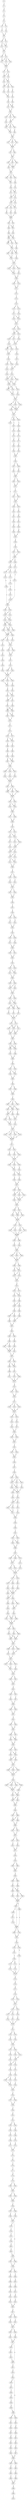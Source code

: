 strict digraph  {
	S0 -> S1 [ label = T ];
	S1 -> S2 [ label = G ];
	S2 -> S3 [ label = T ];
	S3 -> S4 [ label = A ];
	S4 -> S5 [ label = T ];
	S4 -> S6 [ label = C ];
	S5 -> S7 [ label = C ];
	S6 -> S8 [ label = T ];
	S7 -> S9 [ label = G ];
	S8 -> S9 [ label = G ];
	S9 -> S10 [ label = G ];
	S9 -> S11 [ label = A ];
	S10 -> S12 [ label = C ];
	S10 -> S13 [ label = T ];
	S11 -> S12 [ label = C ];
	S12 -> S14 [ label = T ];
	S13 -> S14 [ label = T ];
	S14 -> S15 [ label = C ];
	S14 -> S16 [ label = T ];
	S15 -> S17 [ label = G ];
	S15 -> S18 [ label = A ];
	S15 -> S19 [ label = C ];
	S16 -> S17 [ label = G ];
	S17 -> S20 [ label = T ];
	S18 -> S20 [ label = T ];
	S19 -> S20 [ label = T ];
	S20 -> S21 [ label = T ];
	S20 -> S22 [ label = C ];
	S21 -> S23 [ label = T ];
	S22 -> S24 [ label = G ];
	S22 -> S23 [ label = T ];
	S23 -> S25 [ label = T ];
	S23 -> S26 [ label = G ];
	S24 -> S25 [ label = T ];
	S25 -> S27 [ label = C ];
	S25 -> S28 [ label = T ];
	S25 -> S29 [ label = G ];
	S26 -> S27 [ label = C ];
	S27 -> S30 [ label = T ];
	S28 -> S31 [ label = G ];
	S29 -> S32 [ label = A ];
	S30 -> S33 [ label = C ];
	S31 -> S34 [ label = T ];
	S32 -> S33 [ label = C ];
	S33 -> S35 [ label = A ];
	S34 -> S36 [ label = C ];
	S35 -> S37 [ label = G ];
	S35 -> S38 [ label = A ];
	S36 -> S38 [ label = A ];
	S37 -> S39 [ label = T ];
	S38 -> S39 [ label = T ];
	S39 -> S40 [ label = G ];
	S39 -> S41 [ label = A ];
	S39 -> S42 [ label = T ];
	S40 -> S43 [ label = A ];
	S41 -> S43 [ label = A ];
	S42 -> S44 [ label = G ];
	S43 -> S45 [ label = G ];
	S43 -> S46 [ label = C ];
	S43 -> S47 [ label = A ];
	S44 -> S45 [ label = G ];
	S45 -> S48 [ label = C ];
	S46 -> S49 [ label = A ];
	S47 -> S48 [ label = C ];
	S48 -> S50 [ label = A ];
	S49 -> S50 [ label = A ];
	S50 -> S51 [ label = G ];
	S50 -> S52 [ label = C ];
	S50 -> S53 [ label = A ];
	S51 -> S54 [ label = A ];
	S52 -> S54 [ label = A ];
	S53 -> S54 [ label = A ];
	S54 -> S55 [ label = C ];
	S54 -> S56 [ label = A ];
	S55 -> S57 [ label = A ];
	S56 -> S57 [ label = A ];
	S57 -> S58 [ label = C ];
	S57 -> S59 [ label = G ];
	S57 -> S60 [ label = A ];
	S58 -> S61 [ label = T ];
	S58 -> S62 [ label = C ];
	S59 -> S61 [ label = T ];
	S60 -> S61 [ label = T ];
	S61 -> S63 [ label = T ];
	S62 -> S63 [ label = T ];
	S63 -> S64 [ label = T ];
	S63 -> S65 [ label = G ];
	S63 -> S66 [ label = C ];
	S64 -> S67 [ label = C ];
	S65 -> S68 [ label = T ];
	S66 -> S67 [ label = C ];
	S67 -> S69 [ label = A ];
	S68 -> S70 [ label = C ];
	S69 -> S71 [ label = A ];
	S69 -> S72 [ label = G ];
	S70 -> S71 [ label = A ];
	S71 -> S73 [ label = A ];
	S71 -> S74 [ label = G ];
	S72 -> S73 [ label = A ];
	S73 -> S75 [ label = A ];
	S74 -> S75 [ label = A ];
	S74 -> S76 [ label = G ];
	S75 -> S77 [ label = C ];
	S75 -> S78 [ label = G ];
	S75 -> S79 [ label = T ];
	S76 -> S77 [ label = C ];
	S77 -> S80 [ label = T ];
	S78 -> S81 [ label = C ];
	S79 -> S82 [ label = A ];
	S80 -> S83 [ label = T ];
	S81 -> S83 [ label = T ];
	S82 -> S83 [ label = T ];
	S83 -> S84 [ label = G ];
	S83 -> S85 [ label = T ];
	S84 -> S86 [ label = C ];
	S84 -> S87 [ label = G ];
	S85 -> S87 [ label = G ];
	S86 -> S88 [ label = C ];
	S87 -> S89 [ label = A ];
	S88 -> S90 [ label = A ];
	S88 -> S91 [ label = G ];
	S89 -> S90 [ label = A ];
	S89 -> S91 [ label = G ];
	S90 -> S92 [ label = T ];
	S90 -> S93 [ label = C ];
	S91 -> S93 [ label = C ];
	S91 -> S94 [ label = G ];
	S92 -> S95 [ label = C ];
	S93 -> S95 [ label = C ];
	S94 -> S96 [ label = T ];
	S95 -> S97 [ label = G ];
	S95 -> S98 [ label = C ];
	S95 -> S99 [ label = A ];
	S96 -> S97 [ label = G ];
	S97 -> S100 [ label = C ];
	S98 -> S101 [ label = T ];
	S99 -> S101 [ label = T ];
	S100 -> S102 [ label = T ];
	S101 -> S102 [ label = T ];
	S102 -> S103 [ label = G ];
	S102 -> S104 [ label = C ];
	S102 -> S105 [ label = T ];
	S103 -> S106 [ label = G ];
	S104 -> S107 [ label = A ];
	S105 -> S106 [ label = G ];
	S106 -> S108 [ label = A ];
	S107 -> S108 [ label = A ];
	S108 -> S109 [ label = G ];
	S108 -> S110 [ label = C ];
	S109 -> S111 [ label = G ];
	S110 -> S111 [ label = G ];
	S111 -> S112 [ label = T ];
	S112 -> S113 [ label = T ];
	S113 -> S114 [ label = C ];
	S114 -> S115 [ label = A ];
	S114 -> S116 [ label = C ];
	S115 -> S117 [ label = C ];
	S116 -> S118 [ label = T ];
	S117 -> S119 [ label = T ];
	S117 -> S120 [ label = C ];
	S118 -> S119 [ label = T ];
	S119 -> S121 [ label = T ];
	S120 -> S121 [ label = T ];
	S121 -> S122 [ label = G ];
	S121 -> S123 [ label = A ];
	S122 -> S124 [ label = A ];
	S122 -> S125 [ label = C ];
	S123 -> S124 [ label = A ];
	S124 -> S126 [ label = A ];
	S124 -> S127 [ label = G ];
	S125 -> S128 [ label = T ];
	S126 -> S129 [ label = A ];
	S127 -> S130 [ label = G ];
	S128 -> S130 [ label = G ];
	S129 -> S131 [ label = C ];
	S129 -> S132 [ label = A ];
	S130 -> S133 [ label = G ];
	S130 -> S131 [ label = C ];
	S131 -> S134 [ label = T ];
	S132 -> S134 [ label = T ];
	S133 -> S135 [ label = C ];
	S134 -> S136 [ label = G ];
	S135 -> S137 [ label = C ];
	S136 -> S138 [ label = C ];
	S136 -> S139 [ label = T ];
	S137 -> S140 [ label = A ];
	S138 -> S141 [ label = A ];
	S139 -> S142 [ label = C ];
	S140 -> S141 [ label = A ];
	S141 -> S143 [ label = C ];
	S142 -> S144 [ label = T ];
	S143 -> S145 [ label = A ];
	S143 -> S146 [ label = T ];
	S143 -> S147 [ label = G ];
	S144 -> S147 [ label = G ];
	S145 -> S148 [ label = G ];
	S146 -> S149 [ label = T ];
	S147 -> S149 [ label = T ];
	S147 -> S148 [ label = G ];
	S148 -> S150 [ label = G ];
	S148 -> S151 [ label = A ];
	S149 -> S152 [ label = T ];
	S149 -> S151 [ label = A ];
	S150 -> S153 [ label = G ];
	S151 -> S153 [ label = G ];
	S152 -> S154 [ label = A ];
	S153 -> S155 [ label = A ];
	S154 -> S155 [ label = A ];
	S155 -> S156 [ label = G ];
	S155 -> S157 [ label = A ];
	S155 -> S158 [ label = C ];
	S156 -> S159 [ label = G ];
	S156 -> S160 [ label = A ];
	S157 -> S160 [ label = A ];
	S158 -> S160 [ label = A ];
	S159 -> S161 [ label = A ];
	S160 -> S161 [ label = A ];
	S161 -> S162 [ label = G ];
	S161 -> S163 [ label = T ];
	S161 -> S164 [ label = A ];
	S162 -> S165 [ label = C ];
	S163 -> S166 [ label = A ];
	S164 -> S167 [ label = G ];
	S165 -> S168 [ label = A ];
	S166 -> S169 [ label = T ];
	S167 -> S170 [ label = G ];
	S168 -> S171 [ label = A ];
	S168 -> S172 [ label = G ];
	S169 -> S173 [ label = C ];
	S170 -> S174 [ label = A ];
	S171 -> S175 [ label = G ];
	S172 -> S176 [ label = A ];
	S173 -> S177 [ label = G ];
	S174 -> S178 [ label = A ];
	S175 -> S179 [ label = G ];
	S176 -> S180 [ label = A ];
	S177 -> S181 [ label = T ];
	S178 -> S182 [ label = G ];
	S179 -> S183 [ label = A ];
	S180 -> S184 [ label = T ];
	S181 -> S185 [ label = G ];
	S182 -> S186 [ label = C ];
	S183 -> S187 [ label = A ];
	S184 -> S188 [ label = C ];
	S184 -> S189 [ label = A ];
	S185 -> S190 [ label = A ];
	S186 -> S190 [ label = A ];
	S187 -> S191 [ label = C ];
	S188 -> S192 [ label = A ];
	S189 -> S192 [ label = A ];
	S189 -> S193 [ label = C ];
	S190 -> S194 [ label = C ];
	S191 -> S184 [ label = T ];
	S192 -> S195 [ label = A ];
	S192 -> S196 [ label = C ];
	S193 -> S196 [ label = C ];
	S194 -> S197 [ label = T ];
	S194 -> S198 [ label = A ];
	S195 -> S199 [ label = A ];
	S195 -> S200 [ label = G ];
	S196 -> S200 [ label = G ];
	S196 -> S199 [ label = A ];
	S197 -> S201 [ label = C ];
	S198 -> S202 [ label = A ];
	S199 -> S203 [ label = A ];
	S199 -> S204 [ label = G ];
	S200 -> S205 [ label = T ];
	S200 -> S204 [ label = G ];
	S201 -> S206 [ label = T ];
	S202 -> S206 [ label = T ];
	S203 -> S207 [ label = C ];
	S204 -> S208 [ label = T ];
	S204 -> S207 [ label = C ];
	S205 -> S207 [ label = C ];
	S206 -> S209 [ label = G ];
	S206 -> S210 [ label = T ];
	S207 -> S211 [ label = A ];
	S207 -> S212 [ label = C ];
	S208 -> S213 [ label = G ];
	S209 -> S214 [ label = A ];
	S210 -> S214 [ label = A ];
	S211 -> S215 [ label = T ];
	S212 -> S216 [ label = A ];
	S213 -> S216 [ label = A ];
	S214 -> S217 [ label = T ];
	S215 -> S218 [ label = C ];
	S216 -> S219 [ label = G ];
	S216 -> S220 [ label = A ];
	S217 -> S221 [ label = G ];
	S217 -> S222 [ label = T ];
	S218 -> S223 [ label = A ];
	S219 -> S224 [ label = G ];
	S220 -> S224 [ label = G ];
	S221 -> S225 [ label = G ];
	S222 -> S225 [ label = G ];
	S223 -> S226 [ label = T ];
	S224 -> S227 [ label = A ];
	S225 -> S228 [ label = G ];
	S225 -> S229 [ label = T ];
	S226 -> S230 [ label = C ];
	S227 -> S231 [ label = G ];
	S228 -> S232 [ label = A ];
	S229 -> S233 [ label = T ];
	S230 -> S234 [ label = C ];
	S231 -> S235 [ label = G ];
	S231 -> S236 [ label = A ];
	S232 -> S237 [ label = C ];
	S233 -> S238 [ label = A ];
	S234 -> S239 [ label = A ];
	S235 -> S239 [ label = A ];
	S236 -> S239 [ label = A ];
	S237 -> S240 [ label = A ];
	S238 -> S241 [ label = T ];
	S239 -> S242 [ label = T ];
	S239 -> S243 [ label = A ];
	S239 -> S244 [ label = C ];
	S240 -> S245 [ label = G ];
	S241 -> S246 [ label = C ];
	S242 -> S247 [ label = G ];
	S243 -> S247 [ label = G ];
	S244 -> S248 [ label = A ];
	S245 -> S249 [ label = C ];
	S246 -> S250 [ label = A ];
	S247 -> S251 [ label = A ];
	S248 -> S252 [ label = G ];
	S249 -> S253 [ label = A ];
	S250 -> S253 [ label = A ];
	S251 -> S254 [ label = C ];
	S251 -> S255 [ label = T ];
	S252 -> S254 [ label = C ];
	S253 -> S256 [ label = G ];
	S254 -> S257 [ label = T ];
	S254 -> S258 [ label = T ];
	S255 -> S258 [ label = T ];
	S256 -> S259 [ label = A ];
	S257 -> S260 [ label = C ];
	S258 -> S261 [ label = T ];
	S259 -> S262 [ label = T ];
	S259 -> S263 [ label = C ];
	S260 -> S264 [ label = C ];
	S260 -> S265 [ label = T ];
	S261 -> S264 [ label = C ];
	S261 -> S265 [ label = T ];
	S262 -> S266 [ label = T ];
	S263 -> S266 [ label = T ];
	S264 -> S267 [ label = C ];
	S264 -> S268 [ label = T ];
	S265 -> S268 [ label = T ];
	S266 -> S165 [ label = C ];
	S266 -> S269 [ label = G ];
	S267 -> S270 [ label = C ];
	S268 -> S270 [ label = C ];
	S269 -> S271 [ label = G ];
	S270 -> S272 [ label = C ];
	S271 -> S273 [ label = C ];
	S272 -> S274 [ label = T ];
	S273 -> S275 [ label = T ];
	S274 -> S276 [ label = T ];
	S274 -> S277 [ label = A ];
	S275 -> S191 [ label = C ];
	S276 -> S278 [ label = T ];
	S276 -> S279 [ label = C ];
	S277 -> S279 [ label = C ];
	S278 -> S280 [ label = A ];
	S279 -> S281 [ label = T ];
	S280 -> S282 [ label = A ];
	S281 -> S283 [ label = C ];
	S282 -> S284 [ label = T ];
	S283 -> S285 [ label = C ];
	S284 -> S286 [ label = G ];
	S284 -> S287 [ label = A ];
	S285 -> S286 [ label = G ];
	S286 -> S288 [ label = T ];
	S287 -> S288 [ label = T ];
	S288 -> S289 [ label = A ];
	S288 -> S290 [ label = G ];
	S288 -> S291 [ label = T ];
	S289 -> S292 [ label = T ];
	S290 -> S293 [ label = A ];
	S291 -> S294 [ label = C ];
	S292 -> S295 [ label = C ];
	S293 -> S295 [ label = C ];
	S294 -> S295 [ label = C ];
	S295 -> S296 [ label = T ];
	S295 -> S297 [ label = G ];
	S296 -> S298 [ label = C ];
	S296 -> S299 [ label = T ];
	S296 -> S300 [ label = G ];
	S297 -> S298 [ label = C ];
	S298 -> S301 [ label = T ];
	S299 -> S301 [ label = T ];
	S300 -> S301 [ label = T ];
	S301 -> S302 [ label = G ];
	S301 -> S303 [ label = C ];
	S302 -> S304 [ label = T ];
	S302 -> S305 [ label = A ];
	S303 -> S304 [ label = T ];
	S304 -> S306 [ label = T ];
	S305 -> S306 [ label = T ];
	S306 -> S307 [ label = T ];
	S306 -> S308 [ label = C ];
	S307 -> S309 [ label = G ];
	S308 -> S309 [ label = G ];
	S309 -> S310 [ label = A ];
	S310 -> S311 [ label = A ];
	S310 -> S312 [ label = G ];
	S311 -> S313 [ label = C ];
	S311 -> S314 [ label = A ];
	S312 -> S313 [ label = C ];
	S313 -> S315 [ label = C ];
	S313 -> S316 [ label = G ];
	S314 -> S317 [ label = A ];
	S315 -> S318 [ label = C ];
	S316 -> S318 [ label = C ];
	S317 -> S319 [ label = A ];
	S318 -> S320 [ label = A ];
	S318 -> S321 [ label = G ];
	S319 -> S321 [ label = G ];
	S320 -> S322 [ label = A ];
	S320 -> S323 [ label = G ];
	S321 -> S322 [ label = A ];
	S322 -> S324 [ label = C ];
	S322 -> S325 [ label = G ];
	S323 -> S324 [ label = C ];
	S324 -> S326 [ label = T ];
	S325 -> S326 [ label = T ];
	S326 -> S327 [ label = G ];
	S327 -> S328 [ label = C ];
	S327 -> S329 [ label = T ];
	S328 -> S330 [ label = A ];
	S329 -> S331 [ label = C ];
	S330 -> S332 [ label = T ];
	S331 -> S332 [ label = T ];
	S332 -> S333 [ label = T ];
	S332 -> S334 [ label = C ];
	S333 -> S335 [ label = C ];
	S334 -> S335 [ label = C ];
	S335 -> S336 [ label = C ];
	S336 -> S337 [ label = T ];
	S337 -> S338 [ label = A ];
	S338 -> S339 [ label = A ];
	S338 -> S340 [ label = C ];
	S339 -> S341 [ label = A ];
	S340 -> S342 [ label = G ];
	S341 -> S343 [ label = C ];
	S342 -> S343 [ label = C ];
	S343 -> S344 [ label = C ];
	S344 -> S345 [ label = A ];
	S344 -> S346 [ label = C ];
	S345 -> S347 [ label = A ];
	S346 -> S348 [ label = G ];
	S347 -> S349 [ label = A ];
	S348 -> S349 [ label = A ];
	S349 -> S350 [ label = G ];
	S349 -> S351 [ label = A ];
	S350 -> S352 [ label = C ];
	S351 -> S352 [ label = C ];
	S352 -> S353 [ label = T ];
	S353 -> S354 [ label = C ];
	S353 -> S355 [ label = G ];
	S354 -> S356 [ label = C ];
	S354 -> S357 [ label = T ];
	S355 -> S356 [ label = C ];
	S356 -> S358 [ label = T ];
	S357 -> S358 [ label = T ];
	S358 -> S359 [ label = T ];
	S358 -> S360 [ label = G ];
	S359 -> S361 [ label = C ];
	S360 -> S361 [ label = C ];
	S360 -> S362 [ label = T ];
	S361 -> S363 [ label = T ];
	S362 -> S363 [ label = T ];
	S363 -> S364 [ label = G ];
	S363 -> S365 [ label = C ];
	S364 -> S366 [ label = T ];
	S365 -> S367 [ label = C ];
	S365 -> S366 [ label = T ];
	S366 -> S368 [ label = C ];
	S366 -> S369 [ label = A ];
	S366 -> S370 [ label = T ];
	S367 -> S369 [ label = A ];
	S368 -> S371 [ label = T ];
	S369 -> S372 [ label = C ];
	S370 -> S373 [ label = G ];
	S371 -> S374 [ label = A ];
	S372 -> S374 [ label = A ];
	S373 -> S374 [ label = A ];
	S374 -> S375 [ label = A ];
	S374 -> S376 [ label = C ];
	S375 -> S377 [ label = A ];
	S375 -> S378 [ label = T ];
	S375 -> S379 [ label = G ];
	S376 -> S379 [ label = G ];
	S377 -> S380 [ label = A ];
	S378 -> S381 [ label = T ];
	S379 -> S381 [ label = T ];
	S379 -> S380 [ label = A ];
	S380 -> S382 [ label = C ];
	S381 -> S382 [ label = C ];
	S382 -> S383 [ label = C ];
	S382 -> S384 [ label = A ];
	S383 -> S385 [ label = T ];
	S383 -> S386 [ label = G ];
	S384 -> S386 [ label = G ];
	S384 -> S385 [ label = T ];
	S385 -> S387 [ label = G ];
	S386 -> S388 [ label = T ];
	S387 -> S389 [ label = G ];
	S388 -> S389 [ label = G ];
	S389 -> S390 [ label = G ];
	S390 -> S391 [ label = T ];
	S390 -> S392 [ label = C ];
	S391 -> S393 [ label = T ];
	S391 -> S394 [ label = G ];
	S392 -> S393 [ label = T ];
	S393 -> S395 [ label = C ];
	S394 -> S395 [ label = C ];
	S395 -> S396 [ label = C ];
	S396 -> S397 [ label = T ];
	S396 -> S398 [ label = A ];
	S397 -> S399 [ label = C ];
	S398 -> S399 [ label = C ];
	S399 -> S400 [ label = T ];
	S400 -> S401 [ label = C ];
	S400 -> S402 [ label = G ];
	S400 -> S403 [ label = A ];
	S401 -> S404 [ label = A ];
	S401 -> S405 [ label = C ];
	S402 -> S406 [ label = G ];
	S403 -> S406 [ label = G ];
	S404 -> S407 [ label = G ];
	S405 -> S408 [ label = T ];
	S406 -> S409 [ label = C ];
	S406 -> S407 [ label = G ];
	S407 -> S410 [ label = T ];
	S407 -> S411 [ label = A ];
	S408 -> S412 [ label = G ];
	S409 -> S412 [ label = G ];
	S410 -> S413 [ label = A ];
	S411 -> S413 [ label = A ];
	S412 -> S414 [ label = G ];
	S413 -> S415 [ label = T ];
	S414 -> S415 [ label = T ];
	S415 -> S416 [ label = T ];
	S415 -> S417 [ label = C ];
	S415 -> S418 [ label = A ];
	S415 -> S419 [ label = G ];
	S416 -> S420 [ label = A ];
	S417 -> S420 [ label = A ];
	S418 -> S420 [ label = A ];
	S419 -> S420 [ label = A ];
	S420 -> S421 [ label = T ];
	S421 -> S422 [ label = T ];
	S421 -> S423 [ label = C ];
	S422 -> S424 [ label = C ];
	S423 -> S425 [ label = T ];
	S423 -> S426 [ label = A ];
	S424 -> S427 [ label = T ];
	S425 -> S427 [ label = T ];
	S426 -> S427 [ label = T ];
	S427 -> S428 [ label = T ];
	S427 -> S429 [ label = G ];
	S427 -> S430 [ label = C ];
	S428 -> S431 [ label = G ];
	S429 -> S431 [ label = G ];
	S430 -> S432 [ label = A ];
	S431 -> S433 [ label = T ];
	S431 -> S434 [ label = C ];
	S432 -> S434 [ label = C ];
	S433 -> S435 [ label = G ];
	S434 -> S436 [ label = C ];
	S435 -> S437 [ label = A ];
	S436 -> S437 [ label = A ];
	S437 -> S438 [ label = T ];
	S437 -> S439 [ label = C ];
	S438 -> S440 [ label = A ];
	S438 -> S441 [ label = C ];
	S438 -> S442 [ label = T ];
	S439 -> S440 [ label = A ];
	S440 -> S443 [ label = C ];
	S440 -> S444 [ label = T ];
	S441 -> S443 [ label = C ];
	S442 -> S443 [ label = C ];
	S443 -> S445 [ label = T ];
	S444 -> S445 [ label = T ];
	S445 -> S446 [ label = A ];
	S445 -> S447 [ label = G ];
	S446 -> S448 [ label = G ];
	S446 -> S449 [ label = C ];
	S447 -> S448 [ label = G ];
	S447 -> S450 [ label = A ];
	S448 -> S451 [ label = T ];
	S449 -> S451 [ label = T ];
	S450 -> S451 [ label = T ];
	S451 -> S452 [ label = G ];
	S451 -> S453 [ label = C ];
	S452 -> S454 [ label = G ];
	S452 -> S455 [ label = C ];
	S453 -> S456 [ label = A ];
	S453 -> S457 [ label = T ];
	S454 -> S458 [ label = T ];
	S455 -> S458 [ label = T ];
	S456 -> S458 [ label = T ];
	S457 -> S458 [ label = T ];
	S458 -> S459 [ label = G ];
	S458 -> S460 [ label = C ];
	S459 -> S461 [ label = C ];
	S460 -> S462 [ label = A ];
	S461 -> S463 [ label = T ];
	S462 -> S463 [ label = T ];
	S463 -> S464 [ label = A ];
	S463 -> S465 [ label = G ];
	S463 -> S466 [ label = T ];
	S464 -> S467 [ label = G ];
	S465 -> S467 [ label = G ];
	S466 -> S467 [ label = G ];
	S467 -> S468 [ label = G ];
	S467 -> S469 [ label = T ];
	S468 -> S470 [ label = A ];
	S468 -> S471 [ label = C ];
	S469 -> S471 [ label = C ];
	S470 -> S472 [ label = C ];
	S471 -> S472 [ label = C ];
	S471 -> S473 [ label = T ];
	S472 -> S474 [ label = T ];
	S473 -> S474 [ label = T ];
	S474 -> S475 [ label = G ];
	S475 -> S476 [ label = T ];
	S475 -> S477 [ label = G ];
	S476 -> S478 [ label = T ];
	S476 -> S479 [ label = C ];
	S477 -> S478 [ label = T ];
	S478 -> S480 [ label = G ];
	S479 -> S481 [ label = C ];
	S480 -> S482 [ label = T ];
	S480 -> S483 [ label = G ];
	S481 -> S482 [ label = T ];
	S482 -> S484 [ label = C ];
	S483 -> S485 [ label = T ];
	S484 -> S486 [ label = C ];
	S484 -> S487 [ label = A ];
	S485 -> S488 [ label = G ];
	S486 -> S489 [ label = T ];
	S487 -> S490 [ label = G ];
	S488 -> S489 [ label = T ];
	S489 -> S491 [ label = C ];
	S490 -> S491 [ label = C ];
	S491 -> S492 [ label = C ];
	S492 -> S493 [ label = T ];
	S492 -> S494 [ label = A ];
	S493 -> S495 [ label = T ];
	S494 -> S496 [ label = A ];
	S495 -> S497 [ label = C ];
	S495 -> S498 [ label = T ];
	S496 -> S499 [ label = G ];
	S497 -> S500 [ label = C ];
	S498 -> S500 [ label = C ];
	S499 -> S501 [ label = G ];
	S499 -> S500 [ label = C ];
	S500 -> S502 [ label = T ];
	S501 -> S502 [ label = T ];
	S502 -> S503 [ label = G ];
	S502 -> S504 [ label = A ];
	S503 -> S505 [ label = A ];
	S503 -> S506 [ label = G ];
	S504 -> S505 [ label = A ];
	S505 -> S507 [ label = T ];
	S506 -> S508 [ label = C ];
	S507 -> S509 [ label = G ];
	S507 -> S510 [ label = T ];
	S508 -> S511 [ label = C ];
	S509 -> S512 [ label = C ];
	S510 -> S512 [ label = C ];
	S511 -> S512 [ label = C ];
	S512 -> S513 [ label = A ];
	S513 -> S514 [ label = A ];
	S513 -> S515 [ label = G ];
	S514 -> S516 [ label = C ];
	S515 -> S516 [ label = C ];
	S516 -> S517 [ label = T ];
	S517 -> S518 [ label = T ];
	S517 -> S519 [ label = C ];
	S517 -> S520 [ label = G ];
	S518 -> S521 [ label = A ];
	S519 -> S521 [ label = A ];
	S520 -> S521 [ label = A ];
	S521 -> S522 [ label = A ];
	S521 -> S523 [ label = G ];
	S522 -> S524 [ label = A ];
	S523 -> S525 [ label = G ];
	S524 -> S526 [ label = A ];
	S525 -> S527 [ label = C ];
	S526 -> S528 [ label = T ];
	S527 -> S528 [ label = T ];
	S528 -> S529 [ label = C ];
	S528 -> S530 [ label = G ];
	S529 -> S531 [ label = C ];
	S530 -> S531 [ label = C ];
	S531 -> S532 [ label = T ];
	S532 -> S533 [ label = G ];
	S532 -> S534 [ label = T ];
	S533 -> S535 [ label = G ];
	S534 -> S535 [ label = G ];
	S535 -> S536 [ label = T ];
	S536 -> S537 [ label = G ];
	S537 -> S538 [ label = T ];
	S538 -> S539 [ label = C ];
	S538 -> S540 [ label = G ];
	S539 -> S541 [ label = A ];
	S539 -> S542 [ label = T ];
	S539 -> S543 [ label = C ];
	S540 -> S543 [ label = C ];
	S541 -> S544 [ label = G ];
	S542 -> S545 [ label = T ];
	S543 -> S544 [ label = G ];
	S543 -> S546 [ label = A ];
	S544 -> S547 [ label = C ];
	S544 -> S548 [ label = A ];
	S545 -> S547 [ label = C ];
	S546 -> S547 [ label = C ];
	S547 -> S549 [ label = A ];
	S548 -> S550 [ label = G ];
	S549 -> S551 [ label = T ];
	S549 -> S552 [ label = C ];
	S550 -> S552 [ label = C ];
	S551 -> S553 [ label = C ];
	S552 -> S554 [ label = A ];
	S552 -> S555 [ label = T ];
	S553 -> S556 [ label = C ];
	S554 -> S557 [ label = G ];
	S555 -> S557 [ label = G ];
	S556 -> S558 [ label = T ];
	S557 -> S558 [ label = T ];
	S558 -> S559 [ label = T ];
	S559 -> S560 [ label = C ];
	S560 -> S561 [ label = T ];
	S561 -> S562 [ label = A ];
	S561 -> S563 [ label = T ];
	S562 -> S564 [ label = C ];
	S562 -> S565 [ label = T ];
	S563 -> S564 [ label = C ];
	S564 -> S566 [ label = C ];
	S565 -> S566 [ label = C ];
	S566 -> S567 [ label = C ];
	S567 -> S568 [ label = A ];
	S567 -> S569 [ label = C ];
	S567 -> S570 [ label = T ];
	S568 -> S571 [ label = A ];
	S569 -> S571 [ label = A ];
	S570 -> S572 [ label = G ];
	S571 -> S573 [ label = G ];
	S571 -> S574 [ label = T ];
	S572 -> S575 [ label = A ];
	S573 -> S576 [ label = C ];
	S574 -> S576 [ label = C ];
	S575 -> S576 [ label = C ];
	S576 -> S577 [ label = G ];
	S576 -> S578 [ label = A ];
	S577 -> S579 [ label = T ];
	S577 -> S580 [ label = C ];
	S578 -> S581 [ label = A ];
	S579 -> S582 [ label = G ];
	S580 -> S583 [ label = C ];
	S581 -> S584 [ label = T ];
	S582 -> S585 [ label = C ];
	S582 -> S586 [ label = G ];
	S583 -> S586 [ label = G ];
	S584 -> S586 [ label = G ];
	S585 -> S587 [ label = A ];
	S586 -> S588 [ label = C ];
	S586 -> S587 [ label = A ];
	S587 -> S589 [ label = G ];
	S588 -> S590 [ label = C ];
	S588 -> S591 [ label = T ];
	S589 -> S592 [ label = A ];
	S590 -> S593 [ label = G ];
	S591 -> S593 [ label = G ];
	S592 -> S594 [ label = G ];
	S593 -> S595 [ label = A ];
	S594 -> S596 [ label = G ];
	S594 -> S597 [ label = A ];
	S595 -> S596 [ label = G ];
	S595 -> S598 [ label = T ];
	S596 -> S599 [ label = G ];
	S597 -> S599 [ label = G ];
	S598 -> S599 [ label = G ];
	S599 -> S600 [ label = A ];
	S599 -> S601 [ label = C ];
	S600 -> S602 [ label = G ];
	S601 -> S603 [ label = C ];
	S601 -> S604 [ label = A ];
	S602 -> S605 [ label = C ];
	S602 -> S606 [ label = A ];
	S603 -> S606 [ label = A ];
	S604 -> S605 [ label = C ];
	S605 -> S607 [ label = G ];
	S606 -> S607 [ label = G ];
	S607 -> S608 [ label = C ];
	S607 -> S609 [ label = G ];
	S607 -> S610 [ label = A ];
	S608 -> S611 [ label = A ];
	S609 -> S612 [ label = G ];
	S610 -> S612 [ label = G ];
	S611 -> S613 [ label = T ];
	S612 -> S613 [ label = T ];
	S613 -> S614 [ label = C ];
	S613 -> S615 [ label = G ];
	S613 -> S616 [ label = T ];
	S614 -> S617 [ label = C ];
	S615 -> S618 [ label = G ];
	S616 -> S617 [ label = C ];
	S617 -> S619 [ label = A ];
	S618 -> S619 [ label = A ];
	S619 -> S620 [ label = G ];
	S619 -> S621 [ label = A ];
	S620 -> S622 [ label = T ];
	S621 -> S622 [ label = T ];
	S622 -> S623 [ label = A ];
	S623 -> S624 [ label = C ];
	S623 -> S625 [ label = T ];
	S624 -> S626 [ label = C ];
	S625 -> S627 [ label = T ];
	S626 -> S628 [ label = T ];
	S627 -> S628 [ label = T ];
	S628 -> S629 [ label = G ];
	S628 -> S630 [ label = A ];
	S629 -> S631 [ label = C ];
	S630 -> S631 [ label = C ];
	S631 -> S632 [ label = A ];
	S632 -> S633 [ label = T ];
	S632 -> S634 [ label = C ];
	S633 -> S635 [ label = G ];
	S634 -> S635 [ label = G ];
	S635 -> S636 [ label = C ];
	S635 -> S637 [ label = A ];
	S636 -> S638 [ label = A ];
	S636 -> S639 [ label = C ];
	S637 -> S639 [ label = C ];
	S638 -> S640 [ label = A ];
	S639 -> S640 [ label = A ];
	S640 -> S641 [ label = A ];
	S640 -> S642 [ label = G ];
	S641 -> S643 [ label = G ];
	S641 -> S644 [ label = A ];
	S642 -> S644 [ label = A ];
	S643 -> S645 [ label = C ];
	S644 -> S646 [ label = A ];
	S644 -> S645 [ label = C ];
	S645 -> S647 [ label = T ];
	S646 -> S647 [ label = T ];
	S647 -> S648 [ label = A ];
	S647 -> S649 [ label = C ];
	S647 -> S650 [ label = T ];
	S648 -> S651 [ label = C ];
	S649 -> S651 [ label = C ];
	S650 -> S651 [ label = C ];
	S651 -> S652 [ label = T ];
	S652 -> S653 [ label = G ];
	S652 -> S654 [ label = A ];
	S652 -> S655 [ label = C ];
	S652 -> S656 [ label = T ];
	S653 -> S657 [ label = A ];
	S654 -> S657 [ label = A ];
	S655 -> S657 [ label = A ];
	S656 -> S658 [ label = C ];
	S657 -> S659 [ label = A ];
	S657 -> S660 [ label = G ];
	S658 -> S660 [ label = G ];
	S659 -> S661 [ label = G ];
	S660 -> S662 [ label = A ];
	S660 -> S661 [ label = G ];
	S661 -> S663 [ label = A ];
	S662 -> S663 [ label = A ];
	S663 -> S664 [ label = A ];
	S664 -> S665 [ label = A ];
	S664 -> S666 [ label = G ];
	S665 -> S667 [ label = A ];
	S666 -> S668 [ label = C ];
	S666 -> S667 [ label = A ];
	S667 -> S669 [ label = G ];
	S668 -> S669 [ label = G ];
	S669 -> S670 [ label = A ];
	S669 -> S671 [ label = G ];
	S670 -> S672 [ label = T ];
	S671 -> S672 [ label = T ];
	S672 -> S673 [ label = C ];
	S672 -> S674 [ label = T ];
	S673 -> S675 [ label = A ];
	S674 -> S676 [ label = G ];
	S675 -> S677 [ label = A ];
	S676 -> S677 [ label = A ];
	S677 -> S678 [ label = A ];
	S678 -> S679 [ label = G ];
	S679 -> S680 [ label = C ];
	S679 -> S681 [ label = A ];
	S680 -> S682 [ label = A ];
	S681 -> S682 [ label = A ];
	S682 -> S683 [ label = G ];
	S683 -> S684 [ label = C ];
	S683 -> S686 [ label = A ];
	S684 -> S687 [ label = C ];
	S686 -> S688 [ label = G ];
	S687 -> S689 [ label = A ];
	S687 -> S690 [ label = C ];
	S688 -> S689 [ label = A ];
	S689 -> S691 [ label = G ];
	S689 -> S692 [ label = T ];
	S690 -> S693 [ label = C ];
	S691 -> S694 [ label = T ];
	S692 -> S694 [ label = T ];
	S693 -> S694 [ label = T ];
	S694 -> S695 [ label = A ];
	S694 -> S696 [ label = G ];
	S695 -> S697 [ label = G ];
	S695 -> S698 [ label = T ];
	S696 -> S697 [ label = G ];
	S697 -> S699 [ label = G ];
	S697 -> S700 [ label = C ];
	S698 -> S701 [ label = G ];
	S699 -> S702 [ label = A ];
	S700 -> S702 [ label = A ];
	S701 -> S703 [ label = T ];
	S702 -> S704 [ label = G ];
	S703 -> S697 [ label = G ];
	S704 -> S705 [ label = A ];
	S704 -> S706 [ label = T ];
	S705 -> S707 [ label = A ];
	S706 -> S708 [ label = G ];
	S707 -> S709 [ label = G ];
	S708 -> S710 [ label = A ];
	S709 -> S711 [ label = A ];
	S709 -> S712 [ label = T ];
	S710 -> S713 [ label = A ];
	S711 -> S714 [ label = A ];
	S712 -> S715 [ label = C ];
	S713 -> S716 [ label = A ];
	S714 -> S710 [ label = A ];
	S715 -> S710 [ label = A ];
	S716 -> S717 [ label = A ];
	S717 -> S718 [ label = G ];
	S718 -> S719 [ label = G ];
	S718 -> S720 [ label = C ];
	S719 -> S721 [ label = A ];
	S720 -> S721 [ label = A ];
	S721 -> S722 [ label = A ];
	S721 -> S723 [ label = C ];
	S722 -> S724 [ label = G ];
	S722 -> S725 [ label = T ];
	S723 -> S726 [ label = A ];
	S724 -> S727 [ label = C ];
	S725 -> S728 [ label = T ];
	S726 -> S729 [ label = G ];
	S727 -> S730 [ label = T ];
	S728 -> S730 [ label = T ];
	S729 -> S730 [ label = T ];
	S730 -> S731 [ label = G ];
	S731 -> S732 [ label = A ];
	S731 -> S733 [ label = G ];
	S732 -> S734 [ label = G ];
	S733 -> S735 [ label = T ];
	S734 -> S736 [ label = T ];
	S735 -> S736 [ label = T ];
	S736 -> S737 [ label = C ];
	S736 -> S738 [ label = G ];
	S737 -> S739 [ label = T ];
	S738 -> S740 [ label = C ];
	S738 -> S741 [ label = G ];
	S739 -> S742 [ label = G ];
	S740 -> S743 [ label = A ];
	S741 -> S743 [ label = A ];
	S742 -> S744 [ label = T ];
	S743 -> S745 [ label = C ];
	S743 -> S744 [ label = T ];
	S744 -> S746 [ label = A ];
	S745 -> S747 [ label = T ];
	S746 -> S748 [ label = C ];
	S747 -> S749 [ label = T ];
	S748 -> S750 [ label = T ];
	S748 -> S751 [ label = C ];
	S749 -> S752 [ label = G ];
	S750 -> S753 [ label = T ];
	S751 -> S753 [ label = T ];
	S752 -> S754 [ label = C ];
	S753 -> S755 [ label = T ];
	S754 -> S755 [ label = T ];
	S755 -> S756 [ label = A ];
	S756 -> S757 [ label = C ];
	S756 -> S758 [ label = A ];
	S757 -> S759 [ label = A ];
	S758 -> S759 [ label = A ];
	S759 -> S760 [ label = A ];
	S760 -> S761 [ label = A ];
	S761 -> S762 [ label = G ];
	S762 -> S763 [ label = A ];
	S762 -> S764 [ label = A ];
	S763 -> S765 [ label = T ];
	S764 -> S766 [ label = A ];
	S765 -> S767 [ label = T ];
	S766 -> S768 [ label = A ];
	S767 -> S769 [ label = C ];
	S768 -> S770 [ label = A ];
	S769 -> S771 [ label = A ];
	S770 -> S772 [ label = G ];
	S771 -> S773 [ label = T ];
	S772 -> S773 [ label = T ];
	S773 -> S774 [ label = T ];
	S774 -> S775 [ label = T ];
	S775 -> S776 [ label = C ];
	S776 -> S777 [ label = T ];
	S777 -> S778 [ label = G ];
	S778 -> S779 [ label = G ];
	S779 -> S780 [ label = C ];
	S779 -> S781 [ label = T ];
	S780 -> S782 [ label = T ];
	S781 -> S782 [ label = T ];
	S782 -> S783 [ label = T ];
	S782 -> S784 [ label = C ];
	S783 -> S785 [ label = C ];
	S784 -> S785 [ label = C ];
	S785 -> S786 [ label = C ];
	S786 -> S787 [ label = G ];
	S786 -> S788 [ label = A ];
	S787 -> S789 [ label = G ];
	S788 -> S790 [ label = A ];
	S789 -> S791 [ label = T ];
	S790 -> S791 [ label = T ];
	S791 -> S792 [ label = C ];
	S791 -> S793 [ label = A ];
	S792 -> S794 [ label = C ];
	S793 -> S795 [ label = G ];
	S793 -> S796 [ label = T ];
	S794 -> S797 [ label = T ];
	S795 -> S798 [ label = T ];
	S796 -> S798 [ label = T ];
	S797 -> S799 [ label = G ];
	S798 -> S800 [ label = G ];
	S798 -> S801 [ label = C ];
	S799 -> S802 [ label = A ];
	S800 -> S803 [ label = A ];
	S801 -> S804 [ label = T ];
	S802 -> S805 [ label = A ];
	S803 -> S806 [ label = T ];
	S804 -> S807 [ label = A ];
	S805 -> S793 [ label = A ];
	S806 -> S808 [ label = T ];
	S807 -> S809 [ label = C ];
	S808 -> S810 [ label = A ];
	S809 -> S811 [ label = C ];
	S810 -> S812 [ label = G ];
	S811 -> S813 [ label = A ];
	S812 -> S814 [ label = A ];
	S813 -> S815 [ label = G ];
	S814 -> S816 [ label = A ];
	S815 -> S816 [ label = A ];
	S816 -> S817 [ label = A ];
	S817 -> S818 [ label = G ];
	S817 -> S819 [ label = C ];
	S818 -> S820 [ label = A ];
	S819 -> S821 [ label = C ];
	S820 -> S822 [ label = A ];
	S821 -> S822 [ label = A ];
	S822 -> S823 [ label = A ];
	S822 -> S824 [ label = G ];
	S823 -> S825 [ label = C ];
	S824 -> S826 [ label = G ];
	S825 -> S827 [ label = A ];
	S826 -> S827 [ label = A ];
	S827 -> S828 [ label = A ];
	S827 -> S829 [ label = G ];
	S828 -> S830 [ label = G ];
	S829 -> S831 [ label = G ];
	S830 -> S832 [ label = T ];
	S831 -> S833 [ label = A ];
	S832 -> S829 [ label = G ];
	S833 -> S834 [ label = T ];
	S834 -> S835 [ label = G ];
	S834 -> S836 [ label = G ];
	S835 -> S837 [ label = C ];
	S836 -> S838 [ label = G ];
	S836 -> S839 [ label = A ];
	S837 -> S840 [ label = T ];
	S838 -> S841 [ label = T ];
	S839 -> S842 [ label = C ];
	S840 -> S843 [ label = G ];
	S841 -> S844 [ label = G ];
	S842 -> S845 [ label = A ];
	S843 -> S846 [ label = C ];
	S844 -> S847 [ label = A ];
	S845 -> S848 [ label = C ];
	S846 -> S849 [ label = A ];
	S847 -> S850 [ label = A ];
	S848 -> S851 [ label = C ];
	S849 -> S836 [ label = G ];
	S850 -> S852 [ label = T ];
	S851 -> S853 [ label = A ];
	S852 -> S854 [ label = G ];
	S853 -> S855 [ label = T ];
	S854 -> S856 [ label = C ];
	S855 -> S857 [ label = T ];
	S856 -> S858 [ label = A ];
	S857 -> S858 [ label = A ];
	S858 -> S859 [ label = A ];
	S858 -> S860 [ label = T ];
	S859 -> S861 [ label = T ];
	S860 -> S862 [ label = C ];
	S861 -> S863 [ label = C ];
	S862 -> S864 [ label = T ];
	S863 -> S865 [ label = C ];
	S864 -> S866 [ label = T ];
	S865 -> S867 [ label = A ];
	S866 -> S867 [ label = A ];
	S867 -> S868 [ label = A ];
	S868 -> S869 [ label = C ];
	S869 -> S870 [ label = C ];
}

